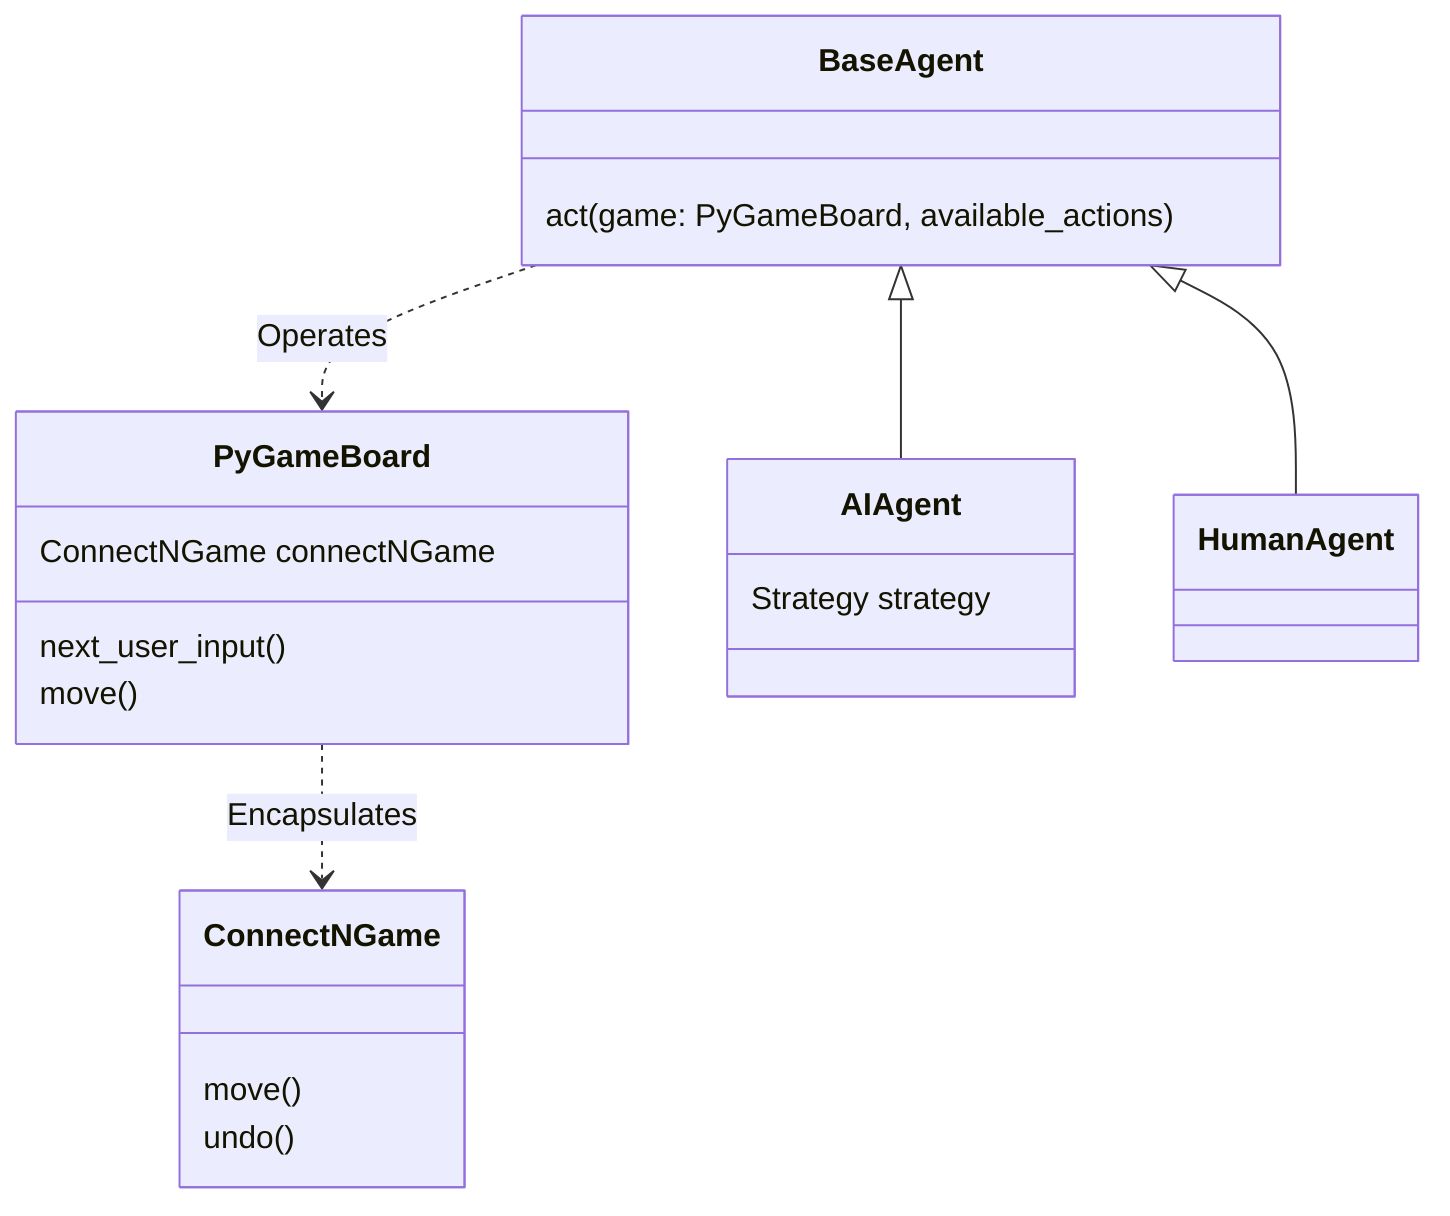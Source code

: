 classDiagram
  PyGameBoard
  ConnectNGame
  PyGameBoard..>ConnectNGame:Encapsulates
	BaseAgent <|-- AIAgent
	BaseAgent <|-- HumanAgent
  BaseAgent..>PyGameBoard:Operates

  class BaseAgent {
    act(game: PyGameBoard, available_actions)
  }
	class ConnectNGame{
		move()
    undo()
	}
	class PyGameBoard{
  	ConnectNGame connectNGame
		next_user_input()
    move()
	}

  class AIAgent {
    Strategy strategy
  }